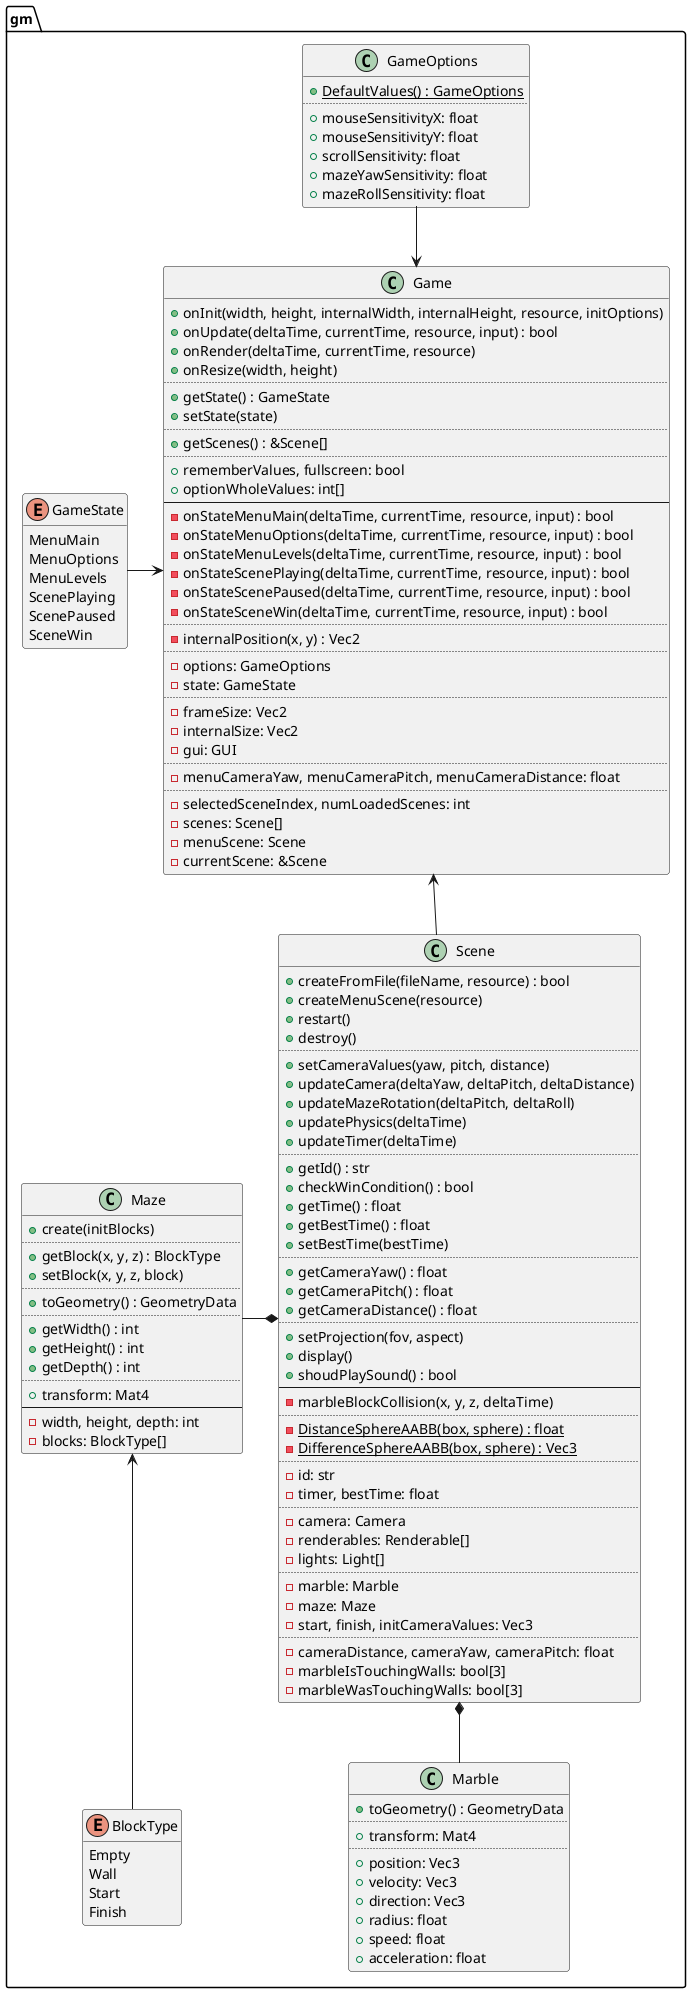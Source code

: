 @startuml
set separator ::

enum gm::GameState {
	MenuMain
	MenuOptions
	MenuLevels
	ScenePlaying
	ScenePaused
	SceneWin
}
hide GameState methods

class gm::GameOptions {
	{static} +DefaultValues() : GameOptions
	..
	+mouseSensitivityX: float
	+mouseSensitivityY: float
	+scrollSensitivity: float
	+mazeYawSensitivity: float
	+mazeRollSensitivity: float
}
hide GameOptions methods

class gm::Game {
	+onInit(width, height, internalWidth, internalHeight, resource, initOptions)
	+onUpdate(deltaTime, currentTime, resource, input) : bool
	+onRender(deltaTime, currentTime, resource)
	+onResize(width, height)
	..
	+getState() : GameState
	+setState(state)
	..
	+getScenes() : &Scene[]
	..
	+rememberValues, fullscreen: bool
	+optionWholeValues: int[]
	--
	-onStateMenuMain(deltaTime, currentTime, resource, input) : bool
	-onStateMenuOptions(deltaTime, currentTime, resource, input) : bool
	-onStateMenuLevels(deltaTime, currentTime, resource, input) : bool
	-onStateScenePlaying(deltaTime, currentTime, resource, input) : bool
	-onStateScenePaused(deltaTime, currentTime, resource, input) : bool
	-onStateSceneWin(deltaTime, currentTime, resource, input) : bool
	..
	-internalPosition(x, y) : Vec2
	..
	-options: GameOptions
	-state: GameState
	..
	-frameSize: Vec2
	-internalSize: Vec2
	-gui: GUI
	..
	-menuCameraYaw, menuCameraPitch, menuCameraDistance: float
	..
	-selectedSceneIndex, numLoadedScenes: int
	-scenes: Scene[]
	-menuScene: Scene
	-currentScene: &Scene
}

class gm::Scene {
	+createFromFile(fileName, resource) : bool
	+createMenuScene(resource)
	+restart()
	+destroy()
	..
	+setCameraValues(yaw, pitch, distance)
	+updateCamera(deltaYaw, deltaPitch, deltaDistance)
	+updateMazeRotation(deltaPitch, deltaRoll)
	+updatePhysics(deltaTime)
	+updateTimer(deltaTime)
	..
	+getId() : str
	+checkWinCondition() : bool
	+getTime() : float
	+getBestTime() : float
	+setBestTime(bestTime)
	..
	+getCameraYaw() : float
	+getCameraPitch() : float
	+getCameraDistance() : float
	..
	+setProjection(fov, aspect)
	+display()
	+shoudPlaySound() : bool
	--
	-marbleBlockCollision(x, y, z, deltaTime)
	..
	{static} -DistanceSphereAABB(box, sphere) : float
	{static} -DifferenceSphereAABB(box, sphere) : Vec3
	..
	-id: str
	-timer, bestTime: float
	..
	-camera: Camera
	-renderables: Renderable[]
	-lights: Light[]
	..
	-marble: Marble
	-maze: Maze
	-start, finish, initCameraValues: Vec3
	..
	-cameraDistance, cameraYaw, cameraPitch: float
	-marbleIsTouchingWalls: bool[3]
	-marbleWasTouchingWalls: bool[3]
}

enum gm::BlockType {
	Empty
	Wall
	Start
	Finish
}
hide BlockType methods

class gm::Maze {
	+create(initBlocks)
	..
	+getBlock(x, y, z) : BlockType
	+setBlock(x, y, z, block)
	..
	+toGeometry() : GeometryData
	..
	+getWidth() : int
	+getHeight() : int
	+getDepth() : int
	..
	+transform: Mat4
	--
	-width, height, depth: int
	-blocks: BlockType[]
}

class gm::Marble {
	+toGeometry() : GeometryData
	..
	+transform: Mat4
	..
	+position: Vec3
	+velocity: Vec3
	+direction: Vec3
	+radius: float
	+speed: float
	+acceleration: float
}

Maze <-down- BlockType

Scene *-left- Maze
Scene *-down- Marble

Game <-up- GameOptions
Game <-left- GameState
Game <-- Scene

@enduml
